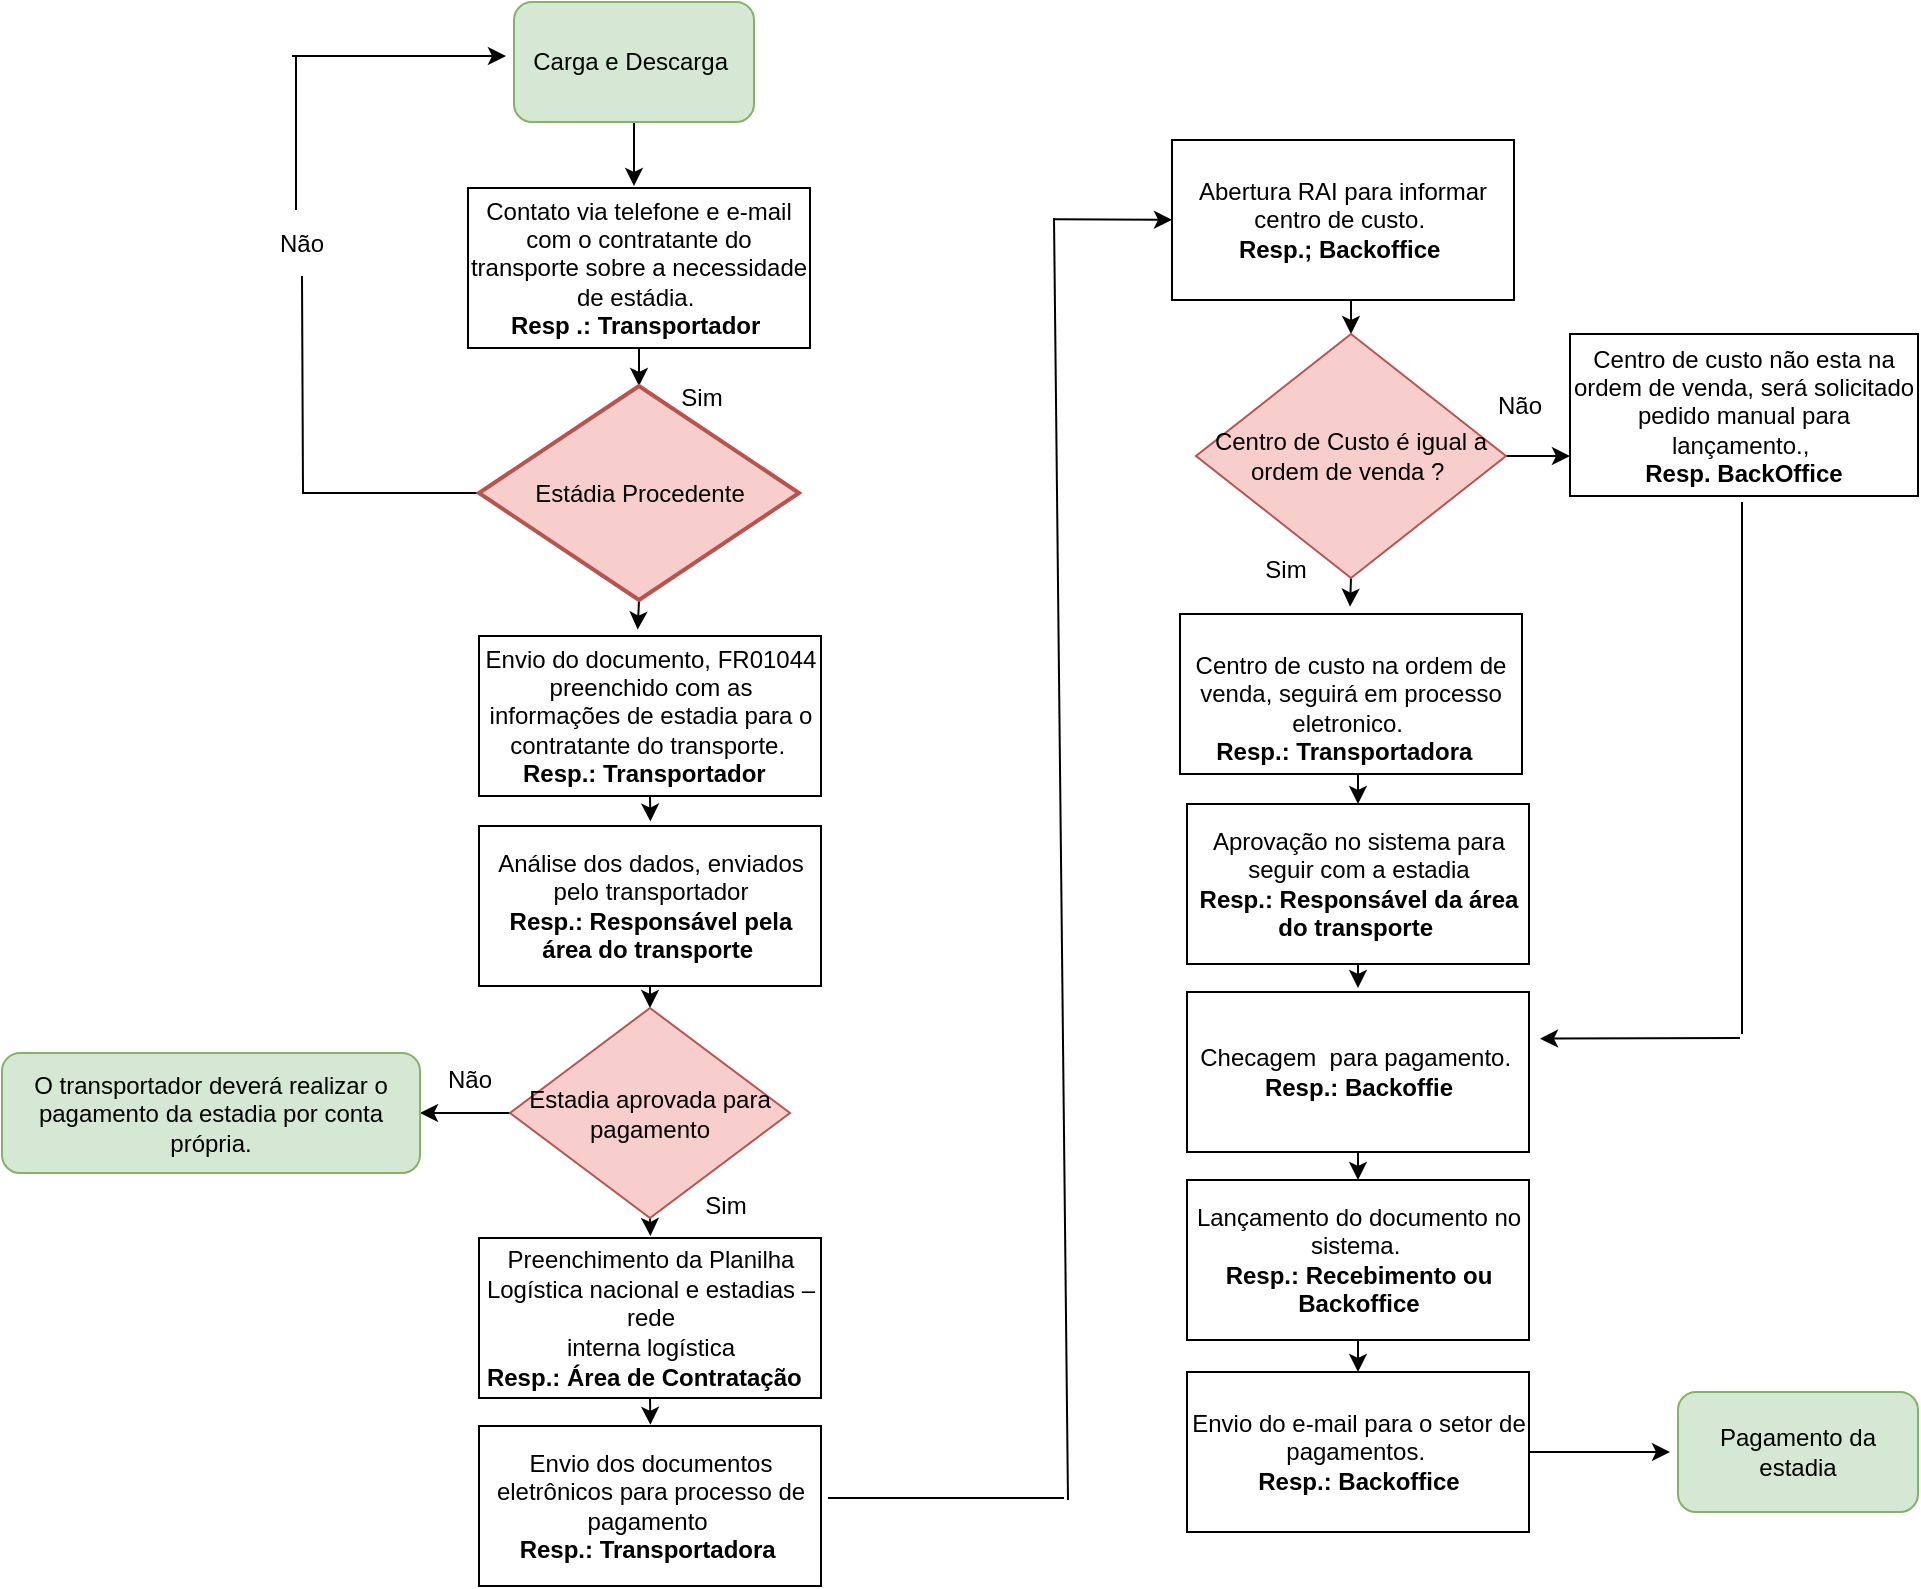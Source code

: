 <mxfile version="14.2.2" type="github"><diagram id="QSyqGLIPFRb5YaxxjdJK" name="Page-4"><mxGraphModel dx="868" dy="1277" grid="0" gridSize="10" guides="1" tooltips="1" connect="1" arrows="1" fold="1" page="1" pageScale="1" pageWidth="1169" pageHeight="827" math="0" shadow="0"><root><mxCell id="ih1DytMBPNhie6VSR-A7-0"/><mxCell id="ih1DytMBPNhie6VSR-A7-1" parent="ih1DytMBPNhie6VSR-A7-0"/><mxCell id="ih1DytMBPNhie6VSR-A7-6" style="edgeStyle=orthogonalEdgeStyle;rounded=0;orthogonalLoop=1;jettySize=auto;html=1;exitX=0.5;exitY=1;exitDx=0;exitDy=0;" parent="ih1DytMBPNhie6VSR-A7-1" source="ih1DytMBPNhie6VSR-A7-4" edge="1"><mxGeometry relative="1" as="geometry"><mxPoint x="345" y="-704" as="targetPoint"/></mxGeometry></mxCell><mxCell id="ih1DytMBPNhie6VSR-A7-4" value="&lt;font style=&quot;vertical-align: inherit&quot;&gt;&lt;font style=&quot;vertical-align: inherit&quot;&gt;Carga e Descarga&amp;nbsp;&lt;/font&gt;&lt;/font&gt;" style="rounded=1;whiteSpace=wrap;html=1;fillColor=#d5e8d4;strokeColor=#82b366;" parent="ih1DytMBPNhie6VSR-A7-1" vertex="1"><mxGeometry x="285" y="-796" width="120" height="60" as="geometry"/></mxCell><mxCell id="ih1DytMBPNhie6VSR-A7-107" style="edgeStyle=orthogonalEdgeStyle;rounded=0;orthogonalLoop=1;jettySize=auto;html=1;exitX=0.5;exitY=1;exitDx=0;exitDy=0;entryX=0.5;entryY=0;entryDx=0;entryDy=0;entryPerimeter=0;startArrow=none;startFill=0;endArrow=classic;endFill=1;" parent="ih1DytMBPNhie6VSR-A7-1" source="ih1DytMBPNhie6VSR-A7-5" target="ih1DytMBPNhie6VSR-A7-9" edge="1"><mxGeometry relative="1" as="geometry"/></mxCell><mxCell id="ih1DytMBPNhie6VSR-A7-5" value="&lt;font style=&quot;vertical-align: inherit&quot;&gt;&lt;font style=&quot;vertical-align: inherit&quot;&gt;&lt;font style=&quot;vertical-align: inherit&quot;&gt;&lt;font style=&quot;vertical-align: inherit&quot;&gt;&lt;font style=&quot;vertical-align: inherit&quot;&gt;&lt;font style=&quot;vertical-align: inherit&quot;&gt;&lt;font style=&quot;vertical-align: inherit&quot;&gt;&lt;font style=&quot;vertical-align: inherit&quot;&gt;&lt;font style=&quot;vertical-align: inherit&quot;&gt;&lt;font style=&quot;vertical-align: inherit&quot;&gt;Contato via telefone e e-mail com o contratante do transporte sobre a necessidade de estádia.&amp;nbsp;&lt;/font&gt;&lt;/font&gt;&lt;br&gt;&lt;font style=&quot;vertical-align: inherit&quot;&gt;&lt;font style=&quot;vertical-align: inherit&quot;&gt;&lt;b&gt;Resp .: Transportador&amp;nbsp;&lt;/b&gt;&lt;/font&gt;&lt;/font&gt;&lt;br&gt;&lt;/font&gt;&lt;/font&gt;&lt;/font&gt;&lt;/font&gt;&lt;/font&gt;&lt;/font&gt;&lt;/font&gt;&lt;/font&gt;" style="rounded=0;whiteSpace=wrap;html=1;" parent="ih1DytMBPNhie6VSR-A7-1" vertex="1"><mxGeometry x="262" y="-703" width="171" height="80" as="geometry"/></mxCell><mxCell id="ih1DytMBPNhie6VSR-A7-13" style="rounded=0;orthogonalLoop=1;jettySize=auto;html=1;exitX=0;exitY=0.5;exitDx=0;exitDy=0;exitPerimeter=0;edgeStyle=orthogonalEdgeStyle;startArrow=none;startFill=0;endArrow=none;endFill=0;" parent="ih1DytMBPNhie6VSR-A7-1" source="ih1DytMBPNhie6VSR-A7-9" edge="1"><mxGeometry relative="1" as="geometry"><mxPoint x="179" y="-659" as="targetPoint"/></mxGeometry></mxCell><mxCell id="vdm3taIluiWHTZR1MPBI-22" style="edgeStyle=orthogonalEdgeStyle;rounded=0;orthogonalLoop=1;jettySize=auto;html=1;exitX=0.5;exitY=1;exitDx=0;exitDy=0;exitPerimeter=0;entryX=0.464;entryY=-0.04;entryDx=0;entryDy=0;entryPerimeter=0;" parent="ih1DytMBPNhie6VSR-A7-1" source="ih1DytMBPNhie6VSR-A7-9" target="ih1DytMBPNhie6VSR-A7-11" edge="1"><mxGeometry relative="1" as="geometry"/></mxCell><mxCell id="ih1DytMBPNhie6VSR-A7-9" value="&lt;font style=&quot;vertical-align: inherit&quot;&gt;&lt;font style=&quot;vertical-align: inherit&quot;&gt;Estádia Procedente&lt;/font&gt;&lt;/font&gt;" style="strokeWidth=2;html=1;shape=mxgraph.flowchart.decision;whiteSpace=wrap;fillColor=#f8cecc;strokeColor=#b85450;" parent="ih1DytMBPNhie6VSR-A7-1" vertex="1"><mxGeometry x="267.5" y="-604" width="160" height="107" as="geometry"/></mxCell><mxCell id="vdm3taIluiWHTZR1MPBI-24" style="edgeStyle=orthogonalEdgeStyle;rounded=0;orthogonalLoop=1;jettySize=auto;html=1;exitX=0.5;exitY=1;exitDx=0;exitDy=0;" parent="ih1DytMBPNhie6VSR-A7-1" source="ih1DytMBPNhie6VSR-A7-11" edge="1"><mxGeometry relative="1" as="geometry"><mxPoint x="353.2" y="-386.2" as="targetPoint"/></mxGeometry></mxCell><mxCell id="ih1DytMBPNhie6VSR-A7-11" value="Envio do documento, FR01044 preenchido com as informações de estadia para o contratante do transporte.&amp;nbsp;&lt;br&gt;&lt;b&gt;Resp.: Transportador&lt;/b&gt;&amp;nbsp;&amp;nbsp;" style="rounded=0;whiteSpace=wrap;html=1;" parent="ih1DytMBPNhie6VSR-A7-1" vertex="1"><mxGeometry x="267.5" y="-479" width="171" height="80" as="geometry"/></mxCell><mxCell id="ih1DytMBPNhie6VSR-A7-15" value="&lt;font style=&quot;vertical-align: inherit&quot;&gt;&lt;font style=&quot;vertical-align: inherit&quot;&gt;Não&lt;/font&gt;&lt;/font&gt;" style="text;html=1;strokeColor=none;fillColor=none;align=center;verticalAlign=middle;whiteSpace=wrap;rounded=0;" parent="ih1DytMBPNhie6VSR-A7-1" vertex="1"><mxGeometry x="159" y="-685" width="40" height="20" as="geometry"/></mxCell><mxCell id="ih1DytMBPNhie6VSR-A7-16" value="" style="endArrow=none;html=1;" parent="ih1DytMBPNhie6VSR-A7-1" edge="1"><mxGeometry width="50" height="50" relative="1" as="geometry"><mxPoint x="176" y="-692" as="sourcePoint"/><mxPoint x="176" y="-769" as="targetPoint"/></mxGeometry></mxCell><mxCell id="ih1DytMBPNhie6VSR-A7-17" value="" style="endArrow=classic;html=1;" parent="ih1DytMBPNhie6VSR-A7-1" edge="1"><mxGeometry width="50" height="50" relative="1" as="geometry"><mxPoint x="174" y="-769" as="sourcePoint"/><mxPoint x="281" y="-769" as="targetPoint"/></mxGeometry></mxCell><mxCell id="ih1DytMBPNhie6VSR-A7-18" value="Sim" style="text;html=1;strokeColor=none;fillColor=none;align=center;verticalAlign=middle;whiteSpace=wrap;rounded=0;" parent="ih1DytMBPNhie6VSR-A7-1" vertex="1"><mxGeometry x="359" y="-608" width="40" height="20" as="geometry"/></mxCell><mxCell id="vdm3taIluiWHTZR1MPBI-25" style="edgeStyle=orthogonalEdgeStyle;rounded=0;orthogonalLoop=1;jettySize=auto;html=1;exitX=0.5;exitY=1;exitDx=0;exitDy=0;entryX=0.5;entryY=0;entryDx=0;entryDy=0;" parent="ih1DytMBPNhie6VSR-A7-1" source="ih1DytMBPNhie6VSR-A7-19" target="ih1DytMBPNhie6VSR-A7-24" edge="1"><mxGeometry relative="1" as="geometry"/></mxCell><mxCell id="ih1DytMBPNhie6VSR-A7-19" value="Análise dos dados, enviados pelo transportador&lt;br&gt;&lt;b&gt;Resp.: Responsável pela área do transporte&amp;nbsp;&lt;/b&gt;" style="rounded=0;whiteSpace=wrap;html=1;" parent="ih1DytMBPNhie6VSR-A7-1" vertex="1"><mxGeometry x="267.5" y="-384" width="171" height="80" as="geometry"/></mxCell><mxCell id="vdm3taIluiWHTZR1MPBI-15" style="edgeStyle=orthogonalEdgeStyle;rounded=0;orthogonalLoop=1;jettySize=auto;html=1;exitX=0;exitY=0.5;exitDx=0;exitDy=0;entryX=1;entryY=0.5;entryDx=0;entryDy=0;" parent="ih1DytMBPNhie6VSR-A7-1" source="ih1DytMBPNhie6VSR-A7-24" target="ih1DytMBPNhie6VSR-A7-32" edge="1"><mxGeometry relative="1" as="geometry"/></mxCell><mxCell id="vdm3taIluiWHTZR1MPBI-26" style="edgeStyle=orthogonalEdgeStyle;rounded=0;orthogonalLoop=1;jettySize=auto;html=1;exitX=0.5;exitY=1;exitDx=0;exitDy=0;" parent="ih1DytMBPNhie6VSR-A7-1" source="ih1DytMBPNhie6VSR-A7-24" edge="1"><mxGeometry relative="1" as="geometry"><mxPoint x="353.2" y="-179" as="targetPoint"/></mxGeometry></mxCell><mxCell id="ih1DytMBPNhie6VSR-A7-24" value="Estadia aprovada para pagamento" style="rhombus;whiteSpace=wrap;html=1;fillColor=#f8cecc;strokeColor=#b85450;" parent="ih1DytMBPNhie6VSR-A7-1" vertex="1"><mxGeometry x="283" y="-293" width="140" height="105" as="geometry"/></mxCell><mxCell id="ih1DytMBPNhie6VSR-A7-30" value="Envio dos documentos eletrônicos para processo de pagamento&amp;nbsp;&lt;br&gt;&lt;b&gt;Resp.: Transportadora&lt;/b&gt;&amp;nbsp;" style="rounded=0;whiteSpace=wrap;html=1;" parent="ih1DytMBPNhie6VSR-A7-1" vertex="1"><mxGeometry x="267.5" y="-84" width="171" height="80" as="geometry"/></mxCell><mxCell id="ih1DytMBPNhie6VSR-A7-32" value="O transportador deverá realizar o pagamento da estadia por conta própria." style="rounded=1;whiteSpace=wrap;html=1;fillColor=#d5e8d4;strokeColor=#82b366;" parent="ih1DytMBPNhie6VSR-A7-1" vertex="1"><mxGeometry x="29" y="-270.5" width="209" height="60" as="geometry"/></mxCell><mxCell id="ih1DytMBPNhie6VSR-A7-35" value="Não" style="text;html=1;strokeColor=none;fillColor=none;align=center;verticalAlign=middle;whiteSpace=wrap;rounded=0;" parent="ih1DytMBPNhie6VSR-A7-1" vertex="1"><mxGeometry x="243" y="-267" width="40" height="20" as="geometry"/></mxCell><mxCell id="ih1DytMBPNhie6VSR-A7-79" style="edgeStyle=orthogonalEdgeStyle;rounded=0;orthogonalLoop=1;jettySize=auto;html=1;exitX=0.5;exitY=1;exitDx=0;exitDy=0;entryX=0.5;entryY=0;entryDx=0;entryDy=0;startArrow=none;startFill=0;endArrow=classic;endFill=1;" parent="ih1DytMBPNhie6VSR-A7-1" source="ih1DytMBPNhie6VSR-A7-36" target="ih1DytMBPNhie6VSR-A7-42" edge="1"><mxGeometry relative="1" as="geometry"/></mxCell><mxCell id="ih1DytMBPNhie6VSR-A7-36" value="Abertura RAI para informar centro de custo.&amp;nbsp;&lt;br&gt;&lt;b&gt;Resp.; Backoffice&amp;nbsp;&lt;/b&gt;" style="rounded=0;whiteSpace=wrap;html=1;" parent="ih1DytMBPNhie6VSR-A7-1" vertex="1"><mxGeometry x="614" y="-727" width="171" height="80" as="geometry"/></mxCell><mxCell id="vdm3taIluiWHTZR1MPBI-10" style="edgeStyle=orthogonalEdgeStyle;rounded=0;orthogonalLoop=1;jettySize=auto;html=1;exitX=0.5;exitY=1;exitDx=0;exitDy=0;entryX=0.5;entryY=0;entryDx=0;entryDy=0;" parent="ih1DytMBPNhie6VSR-A7-1" source="ih1DytMBPNhie6VSR-A7-37" target="vdm3taIluiWHTZR1MPBI-0" edge="1"><mxGeometry relative="1" as="geometry"/></mxCell><mxCell id="ih1DytMBPNhie6VSR-A7-37" value="&lt;b&gt;&lt;br&gt;&lt;/b&gt;Centro de custo na ordem de venda, seguirá em processo eletronico.&amp;nbsp;&lt;br&gt;&lt;b&gt;Resp.: Transportadora&amp;nbsp;&amp;nbsp;&lt;/b&gt;" style="rounded=0;whiteSpace=wrap;html=1;" parent="ih1DytMBPNhie6VSR-A7-1" vertex="1"><mxGeometry x="618" y="-490" width="171" height="80" as="geometry"/></mxCell><mxCell id="vdm3taIluiWHTZR1MPBI-12" style="edgeStyle=orthogonalEdgeStyle;rounded=0;orthogonalLoop=1;jettySize=auto;html=1;exitX=0.5;exitY=1;exitDx=0;exitDy=0;entryX=0.5;entryY=0;entryDx=0;entryDy=0;" parent="ih1DytMBPNhie6VSR-A7-1" source="ih1DytMBPNhie6VSR-A7-38" target="ih1DytMBPNhie6VSR-A7-59" edge="1"><mxGeometry relative="1" as="geometry"/></mxCell><mxCell id="ih1DytMBPNhie6VSR-A7-38" value="Checagem&amp;nbsp; para pagamento.&amp;nbsp;&lt;br&gt;&lt;b&gt;Resp.: Backoffie&lt;/b&gt;" style="rounded=0;whiteSpace=wrap;html=1;" parent="ih1DytMBPNhie6VSR-A7-1" vertex="1"><mxGeometry x="621.5" y="-301" width="171" height="80" as="geometry"/></mxCell><mxCell id="ih1DytMBPNhie6VSR-A7-105" style="edgeStyle=orthogonalEdgeStyle;rounded=0;orthogonalLoop=1;jettySize=auto;html=1;exitX=1;exitY=0.5;exitDx=0;exitDy=0;startArrow=none;startFill=0;endArrow=classic;endFill=1;" parent="ih1DytMBPNhie6VSR-A7-1" source="ih1DytMBPNhie6VSR-A7-39" edge="1"><mxGeometry relative="1" as="geometry"><mxPoint x="863" y="-71" as="targetPoint"/></mxGeometry></mxCell><mxCell id="ih1DytMBPNhie6VSR-A7-39" value="Envio do e-mail para o setor de pagamentos.&amp;nbsp;&lt;br&gt;&lt;b&gt;Resp.: Backoffice&lt;/b&gt;" style="rounded=0;whiteSpace=wrap;html=1;" parent="ih1DytMBPNhie6VSR-A7-1" vertex="1"><mxGeometry x="621.5" y="-111" width="171" height="80" as="geometry"/></mxCell><mxCell id="ih1DytMBPNhie6VSR-A7-40" value="&lt;font style=&quot;vertical-align: inherit&quot;&gt;&lt;font style=&quot;vertical-align: inherit&quot;&gt;Pagamento da estadia&lt;/font&gt;&lt;/font&gt;" style="rounded=1;whiteSpace=wrap;html=1;fillColor=#d5e8d4;strokeColor=#82b366;" parent="ih1DytMBPNhie6VSR-A7-1" vertex="1"><mxGeometry x="867" y="-101" width="120" height="60" as="geometry"/></mxCell><mxCell id="ih1DytMBPNhie6VSR-A7-41" value="Centro de custo não esta na ordem de venda, será solicitado pedido manual para lançamento.,&amp;nbsp;&lt;br&gt;&lt;b&gt;Resp. BackOffice&lt;/b&gt;" style="rounded=0;whiteSpace=wrap;html=1;" parent="ih1DytMBPNhie6VSR-A7-1" vertex="1"><mxGeometry x="813" y="-630" width="174" height="81" as="geometry"/></mxCell><mxCell id="vdm3taIluiWHTZR1MPBI-7" style="edgeStyle=orthogonalEdgeStyle;rounded=0;orthogonalLoop=1;jettySize=auto;html=1;exitX=0.5;exitY=1;exitDx=0;exitDy=0;" parent="ih1DytMBPNhie6VSR-A7-1" source="ih1DytMBPNhie6VSR-A7-42" edge="1"><mxGeometry relative="1" as="geometry"><mxPoint x="703" y="-493.667" as="targetPoint"/></mxGeometry></mxCell><mxCell id="vdm3taIluiWHTZR1MPBI-9" style="edgeStyle=orthogonalEdgeStyle;rounded=0;orthogonalLoop=1;jettySize=auto;html=1;exitX=1;exitY=0.5;exitDx=0;exitDy=0;entryX=0;entryY=0.75;entryDx=0;entryDy=0;" parent="ih1DytMBPNhie6VSR-A7-1" source="ih1DytMBPNhie6VSR-A7-42" target="ih1DytMBPNhie6VSR-A7-41" edge="1"><mxGeometry relative="1" as="geometry"/></mxCell><mxCell id="ih1DytMBPNhie6VSR-A7-42" value="Centro de Custo é igual a ordem de venda ?&amp;nbsp;" style="rhombus;whiteSpace=wrap;html=1;fillColor=#f8cecc;strokeColor=#b85450;" parent="ih1DytMBPNhie6VSR-A7-1" vertex="1"><mxGeometry x="626" y="-630" width="155" height="122" as="geometry"/></mxCell><mxCell id="ih1DytMBPNhie6VSR-A7-72" style="edgeStyle=orthogonalEdgeStyle;rounded=0;orthogonalLoop=1;jettySize=auto;html=1;exitX=0.5;exitY=1;exitDx=0;exitDy=0;entryX=0.5;entryY=0;entryDx=0;entryDy=0;startArrow=none;startFill=0;endArrow=classic;endFill=1;" parent="ih1DytMBPNhie6VSR-A7-1" source="ih1DytMBPNhie6VSR-A7-59" target="ih1DytMBPNhie6VSR-A7-39" edge="1"><mxGeometry relative="1" as="geometry"/></mxCell><mxCell id="ih1DytMBPNhie6VSR-A7-59" value="Lançamento do documento no sistema.&amp;nbsp;&lt;br&gt;&lt;b&gt;Resp.: Recebimento ou Backoffice&lt;/b&gt;" style="rounded=0;whiteSpace=wrap;html=1;" parent="ih1DytMBPNhie6VSR-A7-1" vertex="1"><mxGeometry x="621.5" y="-207" width="171" height="80" as="geometry"/></mxCell><mxCell id="ih1DytMBPNhie6VSR-A7-63" value="" style="endArrow=classic;html=1;" parent="ih1DytMBPNhie6VSR-A7-1" edge="1"><mxGeometry width="50" height="50" relative="1" as="geometry"><mxPoint x="898" y="-278" as="sourcePoint"/><mxPoint x="798" y="-277.67" as="targetPoint"/></mxGeometry></mxCell><mxCell id="ih1DytMBPNhie6VSR-A7-69" value="" style="endArrow=none;html=1;" parent="ih1DytMBPNhie6VSR-A7-1" edge="1"><mxGeometry width="50" height="50" relative="1" as="geometry"><mxPoint x="899" y="-280" as="sourcePoint"/><mxPoint x="899" y="-546" as="targetPoint"/></mxGeometry></mxCell><mxCell id="ih1DytMBPNhie6VSR-A7-80" value="Sim" style="text;html=1;strokeColor=none;fillColor=none;align=center;verticalAlign=middle;whiteSpace=wrap;rounded=0;" parent="ih1DytMBPNhie6VSR-A7-1" vertex="1"><mxGeometry x="651" y="-522" width="40" height="20" as="geometry"/></mxCell><mxCell id="ih1DytMBPNhie6VSR-A7-81" value="Não" style="text;html=1;strokeColor=none;fillColor=none;align=center;verticalAlign=middle;whiteSpace=wrap;rounded=0;" parent="ih1DytMBPNhie6VSR-A7-1" vertex="1"><mxGeometry x="768" y="-604" width="40" height="20" as="geometry"/></mxCell><mxCell id="ih1DytMBPNhie6VSR-A7-93" value="" style="endArrow=none;html=1;" parent="ih1DytMBPNhie6VSR-A7-1" edge="1"><mxGeometry width="50" height="50" relative="1" as="geometry"><mxPoint x="562" y="-47" as="sourcePoint"/><mxPoint x="555" y="-688" as="targetPoint"/></mxGeometry></mxCell><mxCell id="ih1DytMBPNhie6VSR-A7-94" value="" style="endArrow=classic;html=1;" parent="ih1DytMBPNhie6VSR-A7-1" edge="1"><mxGeometry width="50" height="50" relative="1" as="geometry"><mxPoint x="555" y="-687.4" as="sourcePoint"/><mxPoint x="614" y="-687.07" as="targetPoint"/></mxGeometry></mxCell><mxCell id="ih1DytMBPNhie6VSR-A7-96" value="" style="endArrow=none;html=1;" parent="ih1DytMBPNhie6VSR-A7-1" edge="1"><mxGeometry width="50" height="50" relative="1" as="geometry"><mxPoint x="442" y="-48" as="sourcePoint"/><mxPoint x="560" y="-48" as="targetPoint"/></mxGeometry></mxCell><mxCell id="vdm3taIluiWHTZR1MPBI-11" style="edgeStyle=orthogonalEdgeStyle;rounded=0;orthogonalLoop=1;jettySize=auto;html=1;exitX=0.5;exitY=1;exitDx=0;exitDy=0;" parent="ih1DytMBPNhie6VSR-A7-1" source="vdm3taIluiWHTZR1MPBI-0" edge="1"><mxGeometry relative="1" as="geometry"><mxPoint x="707" y="-303" as="targetPoint"/></mxGeometry></mxCell><mxCell id="vdm3taIluiWHTZR1MPBI-0" value="Aprovação no sistema para seguir com a estadia&lt;br&gt;&lt;b&gt;Resp.: Responsável da área do transporte&amp;nbsp;&lt;/b&gt;" style="rounded=0;whiteSpace=wrap;html=1;" parent="ih1DytMBPNhie6VSR-A7-1" vertex="1"><mxGeometry x="621.5" y="-395" width="171" height="80" as="geometry"/></mxCell><mxCell id="vdm3taIluiWHTZR1MPBI-27" style="edgeStyle=orthogonalEdgeStyle;rounded=0;orthogonalLoop=1;jettySize=auto;html=1;exitX=0.5;exitY=1;exitDx=0;exitDy=0;" parent="ih1DytMBPNhie6VSR-A7-1" source="vdm3taIluiWHTZR1MPBI-13" edge="1"><mxGeometry relative="1" as="geometry"><mxPoint x="353.2" y="-84.6" as="targetPoint"/></mxGeometry></mxCell><mxCell id="vdm3taIluiWHTZR1MPBI-13" value="&lt;font style=&quot;font-size: 12px&quot;&gt;&lt;span style=&quot;line-height: 115% ; font-family: &amp;#34;arial&amp;#34; , sans-serif&quot;&gt;Preenchimento da Planilha Logística nacional e estadias – rede&lt;br&gt;interna logística&lt;br&gt;&lt;/span&gt;&lt;b&gt;Resp.: Área de Contratação&lt;/b&gt;&amp;nbsp;&amp;nbsp;&lt;/font&gt;" style="rounded=0;whiteSpace=wrap;html=1;" parent="ih1DytMBPNhie6VSR-A7-1" vertex="1"><mxGeometry x="267.5" y="-178" width="171" height="80" as="geometry"/></mxCell><mxCell id="vdm3taIluiWHTZR1MPBI-28" value="Sim" style="text;html=1;strokeColor=none;fillColor=none;align=center;verticalAlign=middle;whiteSpace=wrap;rounded=0;" parent="ih1DytMBPNhie6VSR-A7-1" vertex="1"><mxGeometry x="371" y="-204" width="40" height="20" as="geometry"/></mxCell></root></mxGraphModel></diagram></mxfile>